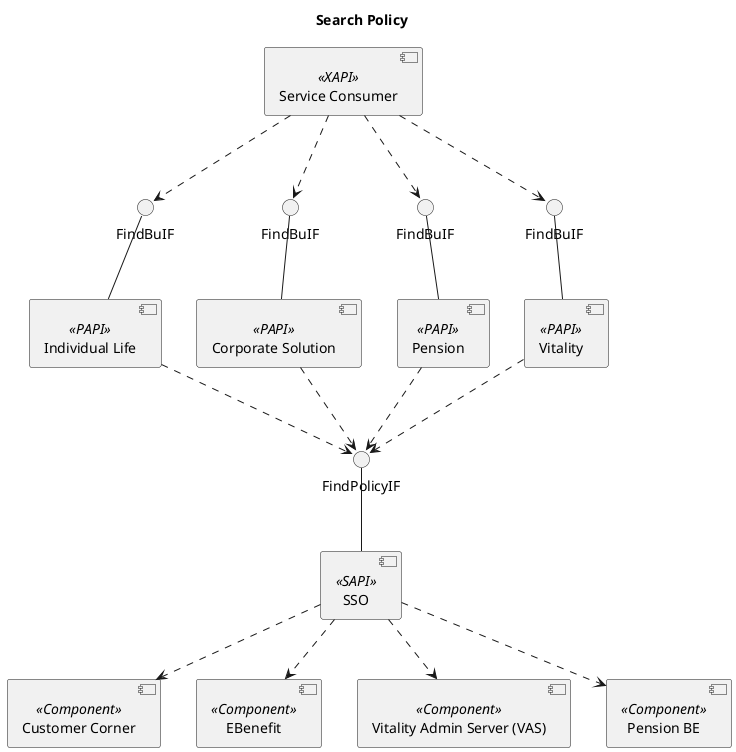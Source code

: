 @startuml

Title Search Policy

component [Service Consumer] as SC << XAPI >>
component [Individual Life] as IL << PAPI >>
component [Corporate Solution] as CS << PAPI >>
component [Pension] as PT << PAPI >>
component [Vitality] as VT << PAPI >>

component [SSO] as SSO << SAPI >>

component [Customer Corner] as CC << Component >>
component [EBenefit] as EB << Component >>
component [Vitality Admin Server (VAS)] as VAS << Component >>
component [Pension BE] as PTBE << Component >>

interface FindBuIF as PII1
interface FindBuIF as PII2
interface FindBuIF as PII3
interface FindBuIF as PII4

interface FindPolicyIF as PII5

SC .d.> PII1
SC .d.> PII2
SC .d.> PII3
SC .d.> PII4

PII1 -d- IL
PII2 -d- CS
PII3 -d- PT
PII4 -d- VT

IL .d.> PII5
CS .d.> PII5
PT .d.> PII5
VT .d.> PII5

PII5 -d- SSO

SSO .d.> CC
SSO .d.> EB
SSO .d.> VAS
SSO .d.> PTBE

@enduml
